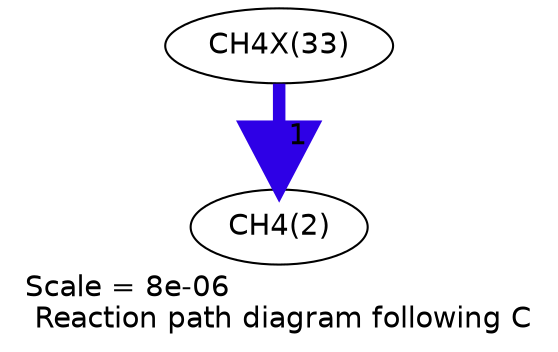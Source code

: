 digraph reaction_paths {
center=1;
s51 -> s4[fontname="Helvetica", penwidth=6, arrowsize=3, color="0.7, 1.5, 0.9"
, label=" 1"];
s4 [ fontname="Helvetica", label="CH4(2)"];
s51 [ fontname="Helvetica", label="CH4X(33)"];
 label = "Scale = 8e-06\l Reaction path diagram following C";
 fontname = "Helvetica";
}
